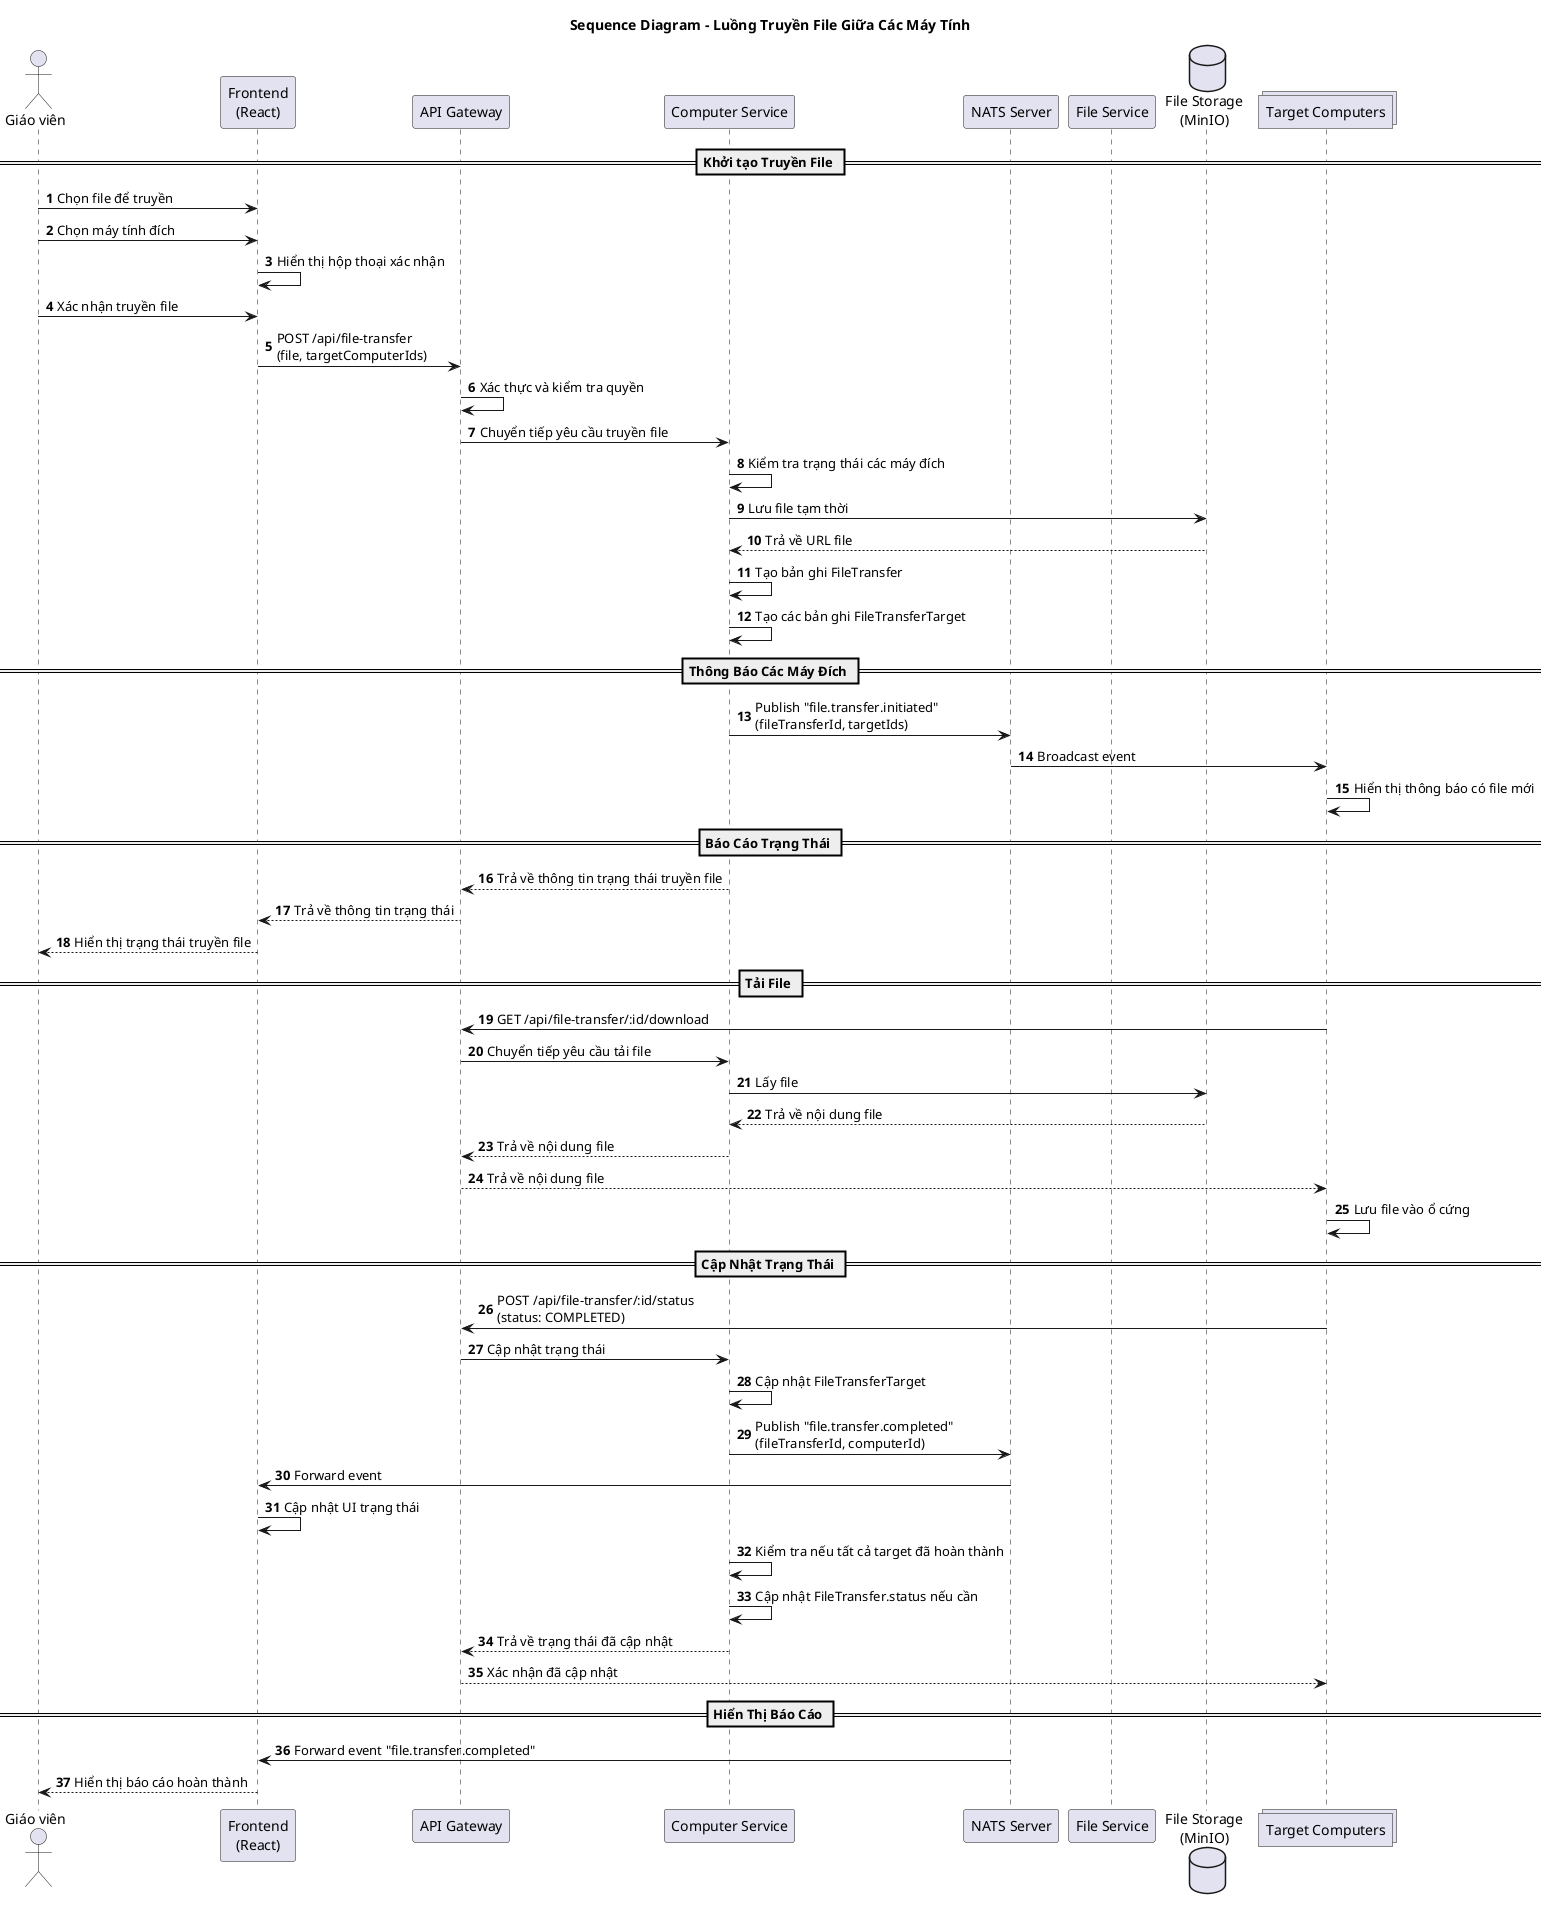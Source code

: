 @startuml file-transfer-flow
title Sequence Diagram - Luồng Truyền File Giữa Các Máy Tính

actor "Giáo viên" as Teacher
participant "Frontend\n(React)" as Frontend
participant "API Gateway" as Gateway
participant "Computer Service" as ComputerService
participant "NATS Server" as NATS
participant "File Service" as FileService
database "File Storage\n(MinIO)" as Storage
collections "Target Computers" as TargetComputers

autonumber

== Khởi tạo Truyền File ==

Teacher -> Frontend: Chọn file để truyền
Teacher -> Frontend: Chọn máy tính đích
Frontend -> Frontend: Hiển thị hộp thoại xác nhận

Teacher -> Frontend: Xác nhận truyền file
Frontend -> Gateway: POST /api/file-transfer\n(file, targetComputerIds)

Gateway -> Gateway: Xác thực và kiểm tra quyền
Gateway -> ComputerService: Chuyển tiếp yêu cầu truyền file

ComputerService -> ComputerService: Kiểm tra trạng thái các máy đích
ComputerService -> Storage: Lưu file tạm thời
Storage --> ComputerService: Trả về URL file

ComputerService -> ComputerService: Tạo bản ghi FileTransfer
ComputerService -> ComputerService: Tạo các bản ghi FileTransferTarget

== Thông Báo Các Máy Đích ==

ComputerService -> NATS: Publish "file.transfer.initiated"\n(fileTransferId, targetIds)
NATS -> TargetComputers: Broadcast event

TargetComputers -> TargetComputers: Hiển thị thông báo có file mới

== Báo Cáo Trạng Thái ==

ComputerService --> Gateway: Trả về thông tin trạng thái truyền file
Gateway --> Frontend: Trả về thông tin trạng thái
Frontend --> Teacher: Hiển thị trạng thái truyền file

== Tải File ==

TargetComputers -> Gateway: GET /api/file-transfer/:id/download
Gateway -> ComputerService: Chuyển tiếp yêu cầu tải file
ComputerService -> Storage: Lấy file
Storage --> ComputerService: Trả về nội dung file
ComputerService --> Gateway: Trả về nội dung file
Gateway --> TargetComputers: Trả về nội dung file

TargetComputers -> TargetComputers: Lưu file vào ổ cứng

== Cập Nhật Trạng Thái ==

TargetComputers -> Gateway: POST /api/file-transfer/:id/status\n(status: COMPLETED)
Gateway -> ComputerService: Cập nhật trạng thái
ComputerService -> ComputerService: Cập nhật FileTransferTarget

ComputerService -> NATS: Publish "file.transfer.completed"\n(fileTransferId, computerId)
NATS -> Frontend: Forward event
Frontend -> Frontend: Cập nhật UI trạng thái

ComputerService -> ComputerService: Kiểm tra nếu tất cả target đã hoàn thành
ComputerService -> ComputerService: Cập nhật FileTransfer.status nếu cần

ComputerService --> Gateway: Trả về trạng thái đã cập nhật
Gateway --> TargetComputers: Xác nhận đã cập nhật

== Hiển Thị Báo Cáo ==

NATS -> Frontend: Forward event "file.transfer.completed"
Frontend --> Teacher: Hiển thị báo cáo hoàn thành

@enduml
